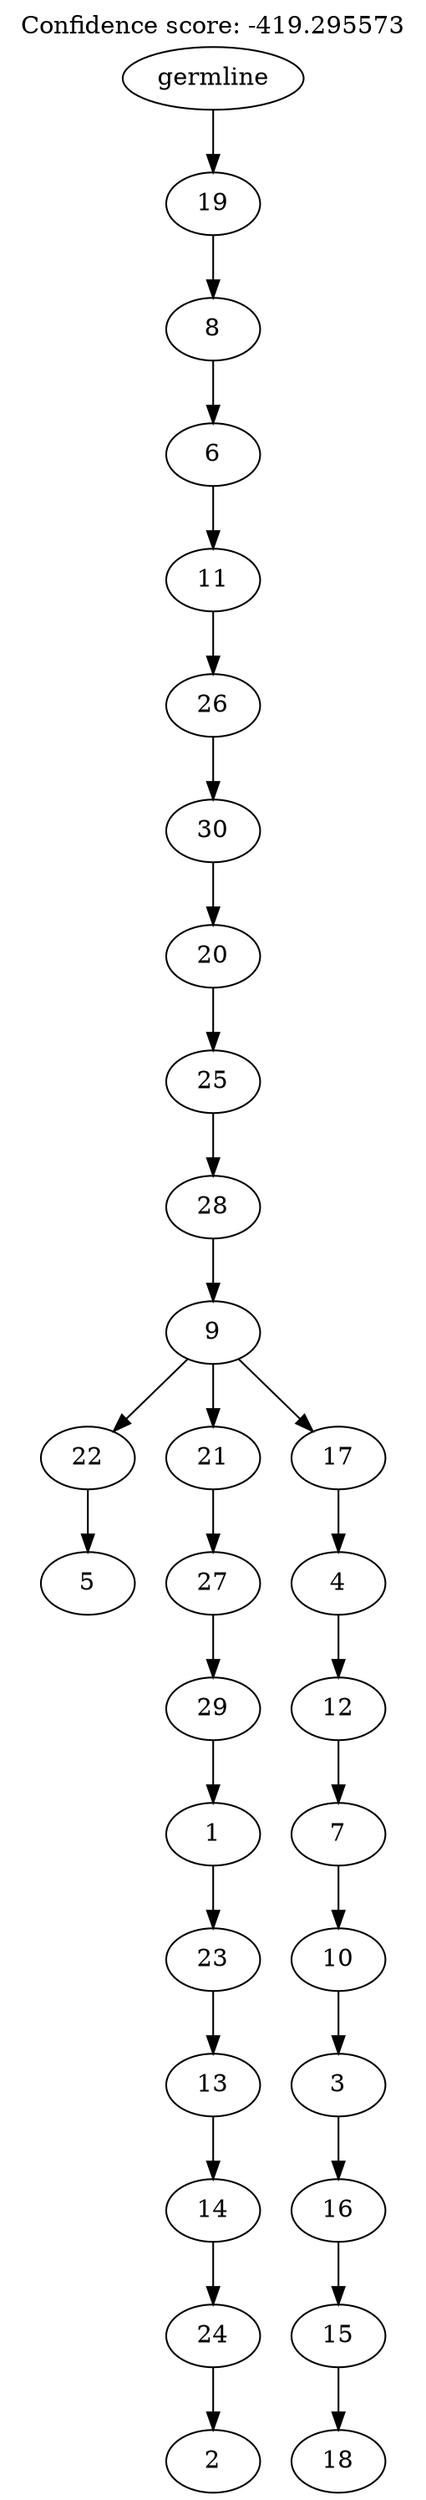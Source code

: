 digraph g {
	"29" -> "30";
	"30" [label="5"];
	"27" -> "28";
	"28" [label="2"];
	"26" -> "27";
	"27" [label="24"];
	"25" -> "26";
	"26" [label="14"];
	"24" -> "25";
	"25" [label="13"];
	"23" -> "24";
	"24" [label="23"];
	"22" -> "23";
	"23" [label="1"];
	"21" -> "22";
	"22" [label="29"];
	"20" -> "21";
	"21" [label="27"];
	"18" -> "19";
	"19" [label="18"];
	"17" -> "18";
	"18" [label="15"];
	"16" -> "17";
	"17" [label="16"];
	"15" -> "16";
	"16" [label="3"];
	"14" -> "15";
	"15" [label="10"];
	"13" -> "14";
	"14" [label="7"];
	"12" -> "13";
	"13" [label="12"];
	"11" -> "12";
	"12" [label="4"];
	"10" -> "11";
	"11" [label="17"];
	"10" -> "20";
	"20" [label="21"];
	"10" -> "29";
	"29" [label="22"];
	"9" -> "10";
	"10" [label="9"];
	"8" -> "9";
	"9" [label="28"];
	"7" -> "8";
	"8" [label="25"];
	"6" -> "7";
	"7" [label="20"];
	"5" -> "6";
	"6" [label="30"];
	"4" -> "5";
	"5" [label="26"];
	"3" -> "4";
	"4" [label="11"];
	"2" -> "3";
	"3" [label="6"];
	"1" -> "2";
	"2" [label="8"];
	"0" -> "1";
	"1" [label="19"];
	"0" [label="germline"];
	labelloc="t";
	label="Confidence score: -419.295573";
}

